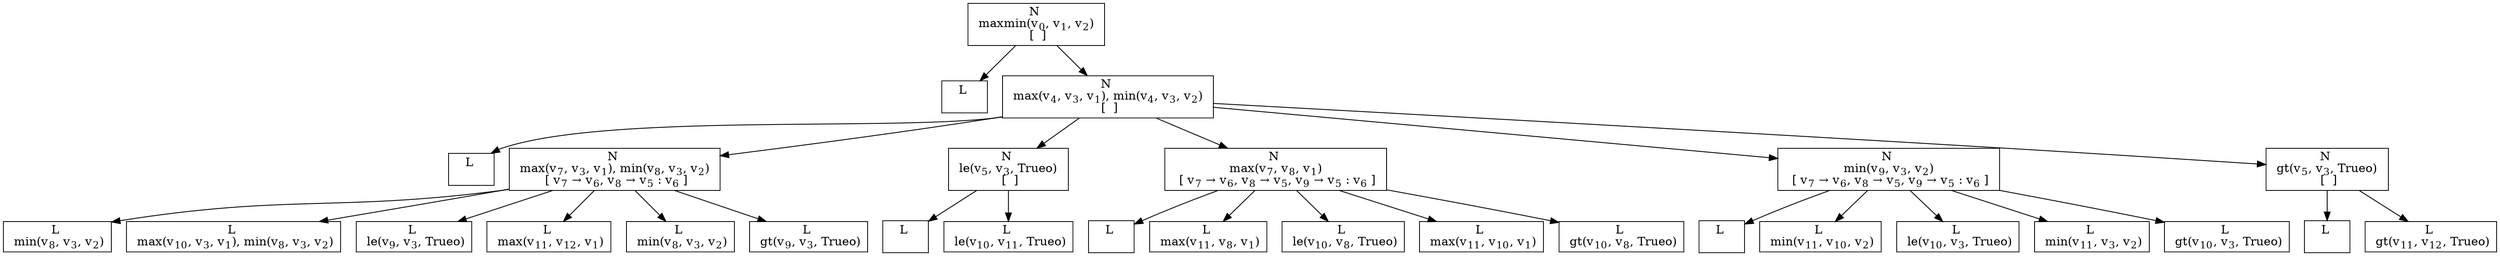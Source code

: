 digraph {
    graph [rankdir=TB
          ,bgcolor=transparent];
    node [shape=box
         ,fillcolor=white
         ,style=filled];
    0 [label=<N <BR/> maxmin(v<SUB>0</SUB>, v<SUB>1</SUB>, v<SUB>2</SUB>) <BR/>  [  ] >];
    1 [label=<L <BR/> >];
    2 [label=<N <BR/> max(v<SUB>4</SUB>, v<SUB>3</SUB>, v<SUB>1</SUB>), min(v<SUB>4</SUB>, v<SUB>3</SUB>, v<SUB>2</SUB>) <BR/>  [  ] >];
    3 [label=<L <BR/> >];
    4 [label=<N <BR/> max(v<SUB>7</SUB>, v<SUB>3</SUB>, v<SUB>1</SUB>), min(v<SUB>8</SUB>, v<SUB>3</SUB>, v<SUB>2</SUB>) <BR/>  [ v<SUB>7</SUB> &rarr; v<SUB>6</SUB>, v<SUB>8</SUB> &rarr; v<SUB>5</SUB> : v<SUB>6</SUB> ] >];
    5 [label=<N <BR/> le(v<SUB>5</SUB>, v<SUB>3</SUB>, Trueo) <BR/>  [  ] >];
    6 [label=<N <BR/> max(v<SUB>7</SUB>, v<SUB>8</SUB>, v<SUB>1</SUB>) <BR/>  [ v<SUB>7</SUB> &rarr; v<SUB>6</SUB>, v<SUB>8</SUB> &rarr; v<SUB>5</SUB>, v<SUB>9</SUB> &rarr; v<SUB>5</SUB> : v<SUB>6</SUB> ] >];
    7 [label=<N <BR/> min(v<SUB>9</SUB>, v<SUB>3</SUB>, v<SUB>2</SUB>) <BR/>  [ v<SUB>7</SUB> &rarr; v<SUB>6</SUB>, v<SUB>8</SUB> &rarr; v<SUB>5</SUB>, v<SUB>9</SUB> &rarr; v<SUB>5</SUB> : v<SUB>6</SUB> ] >];
    8 [label=<N <BR/> gt(v<SUB>5</SUB>, v<SUB>3</SUB>, Trueo) <BR/>  [  ] >];
    9 [label=<L <BR/> min(v<SUB>8</SUB>, v<SUB>3</SUB>, v<SUB>2</SUB>)>];
    10 [label=<L <BR/> max(v<SUB>10</SUB>, v<SUB>3</SUB>, v<SUB>1</SUB>), min(v<SUB>8</SUB>, v<SUB>3</SUB>, v<SUB>2</SUB>)>];
    11 [label=<L <BR/> le(v<SUB>9</SUB>, v<SUB>3</SUB>, Trueo)>];
    12 [label=<L <BR/> max(v<SUB>11</SUB>, v<SUB>12</SUB>, v<SUB>1</SUB>)>];
    13 [label=<L <BR/> min(v<SUB>8</SUB>, v<SUB>3</SUB>, v<SUB>2</SUB>)>];
    14 [label=<L <BR/> gt(v<SUB>9</SUB>, v<SUB>3</SUB>, Trueo)>];
    15 [label=<L <BR/> >];
    16 [label=<L <BR/> le(v<SUB>10</SUB>, v<SUB>11</SUB>, Trueo)>];
    17 [label=<L <BR/> >];
    18 [label=<L <BR/> max(v<SUB>11</SUB>, v<SUB>8</SUB>, v<SUB>1</SUB>)>];
    19 [label=<L <BR/> le(v<SUB>10</SUB>, v<SUB>8</SUB>, Trueo)>];
    20 [label=<L <BR/> max(v<SUB>11</SUB>, v<SUB>10</SUB>, v<SUB>1</SUB>)>];
    21 [label=<L <BR/> gt(v<SUB>10</SUB>, v<SUB>8</SUB>, Trueo)>];
    22 [label=<L <BR/> >];
    23 [label=<L <BR/> min(v<SUB>11</SUB>, v<SUB>10</SUB>, v<SUB>2</SUB>)>];
    24 [label=<L <BR/> le(v<SUB>10</SUB>, v<SUB>3</SUB>, Trueo)>];
    25 [label=<L <BR/> min(v<SUB>11</SUB>, v<SUB>3</SUB>, v<SUB>2</SUB>)>];
    26 [label=<L <BR/> gt(v<SUB>10</SUB>, v<SUB>3</SUB>, Trueo)>];
    27 [label=<L <BR/> >];
    28 [label=<L <BR/> gt(v<SUB>11</SUB>, v<SUB>12</SUB>, Trueo)>];
    0 -> 1 [label=""];
    0 -> 2 [label=""];
    2 -> 3 [label=""];
    2 -> 4 [label=""];
    2 -> 5 [label=""];
    2 -> 6 [label=""];
    2 -> 7 [label=""];
    2 -> 8 [label=""];
    4 -> 9 [label=""];
    4 -> 10 [label=""];
    4 -> 11 [label=""];
    4 -> 12 [label=""];
    4 -> 13 [label=""];
    4 -> 14 [label=""];
    5 -> 15 [label=""];
    5 -> 16 [label=""];
    6 -> 17 [label=""];
    6 -> 18 [label=""];
    6 -> 19 [label=""];
    6 -> 20 [label=""];
    6 -> 21 [label=""];
    7 -> 22 [label=""];
    7 -> 23 [label=""];
    7 -> 24 [label=""];
    7 -> 25 [label=""];
    7 -> 26 [label=""];
    8 -> 27 [label=""];
    8 -> 28 [label=""];
}